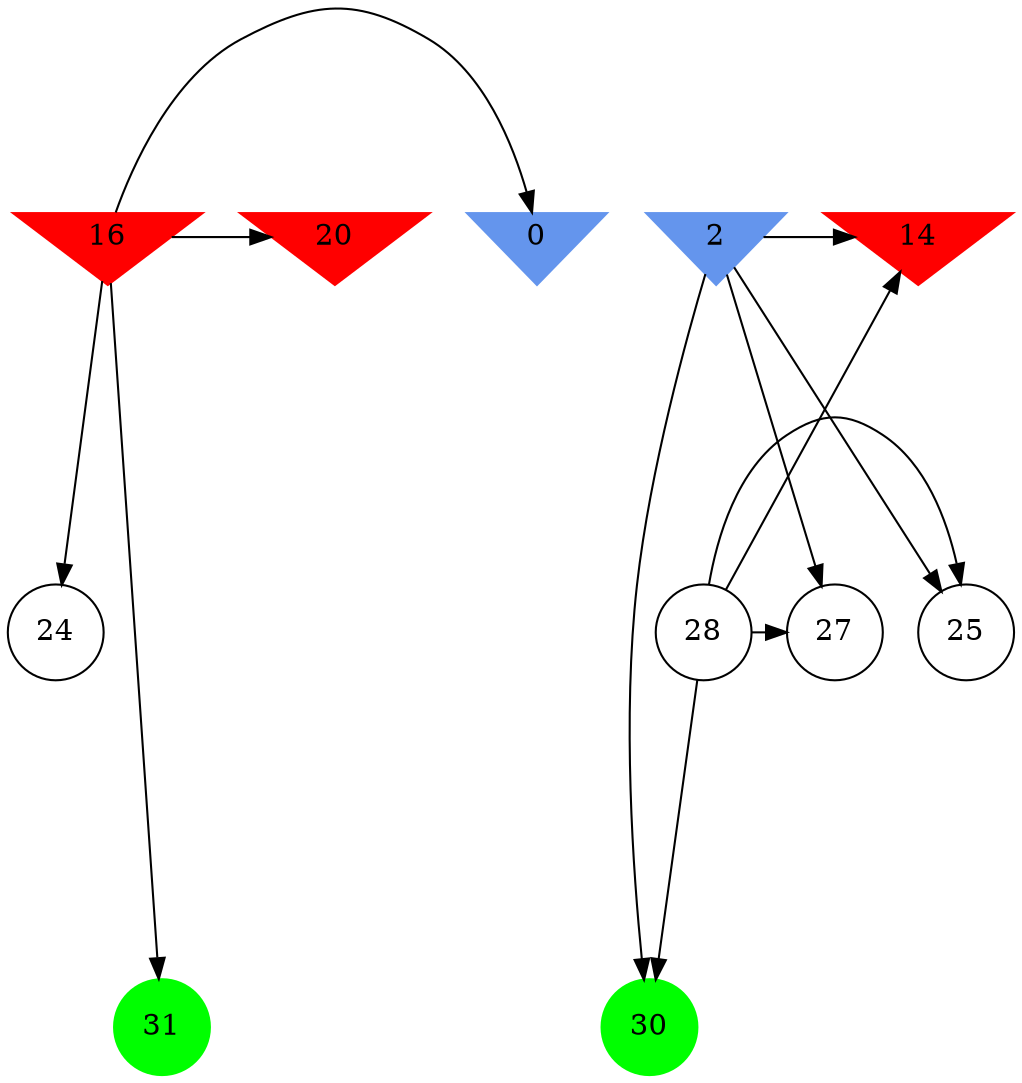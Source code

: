 digraph brain {
	ranksep=2.0;
	0 [shape=invtriangle,style=filled,color=cornflowerblue];
	2 [shape=invtriangle,style=filled,color=cornflowerblue];
	14 [shape=invtriangle,style=filled,color=red];
	16 [shape=invtriangle,style=filled,color=red];
	20 [shape=invtriangle,style=filled,color=red];
	24 [shape=circle,color=black];
	25 [shape=circle,color=black];
	27 [shape=circle,color=black];
	28 [shape=circle,color=black];
	30 [shape=circle,style=filled,color=green];
	31 [shape=circle,style=filled,color=green];
	28	->	27;
	28	->	30;
	28	->	25;
	28	->	14;
	2	->	27;
	2	->	30;
	2	->	25;
	2	->	14;
	16	->	31;
	16	->	20;
	16	->	0;
	16	->	24;
	{ rank=same; 0; 2; 14; 16; 20; }
	{ rank=same; 24; 25; 27; 28; }
	{ rank=same; 30; 31; }
}
